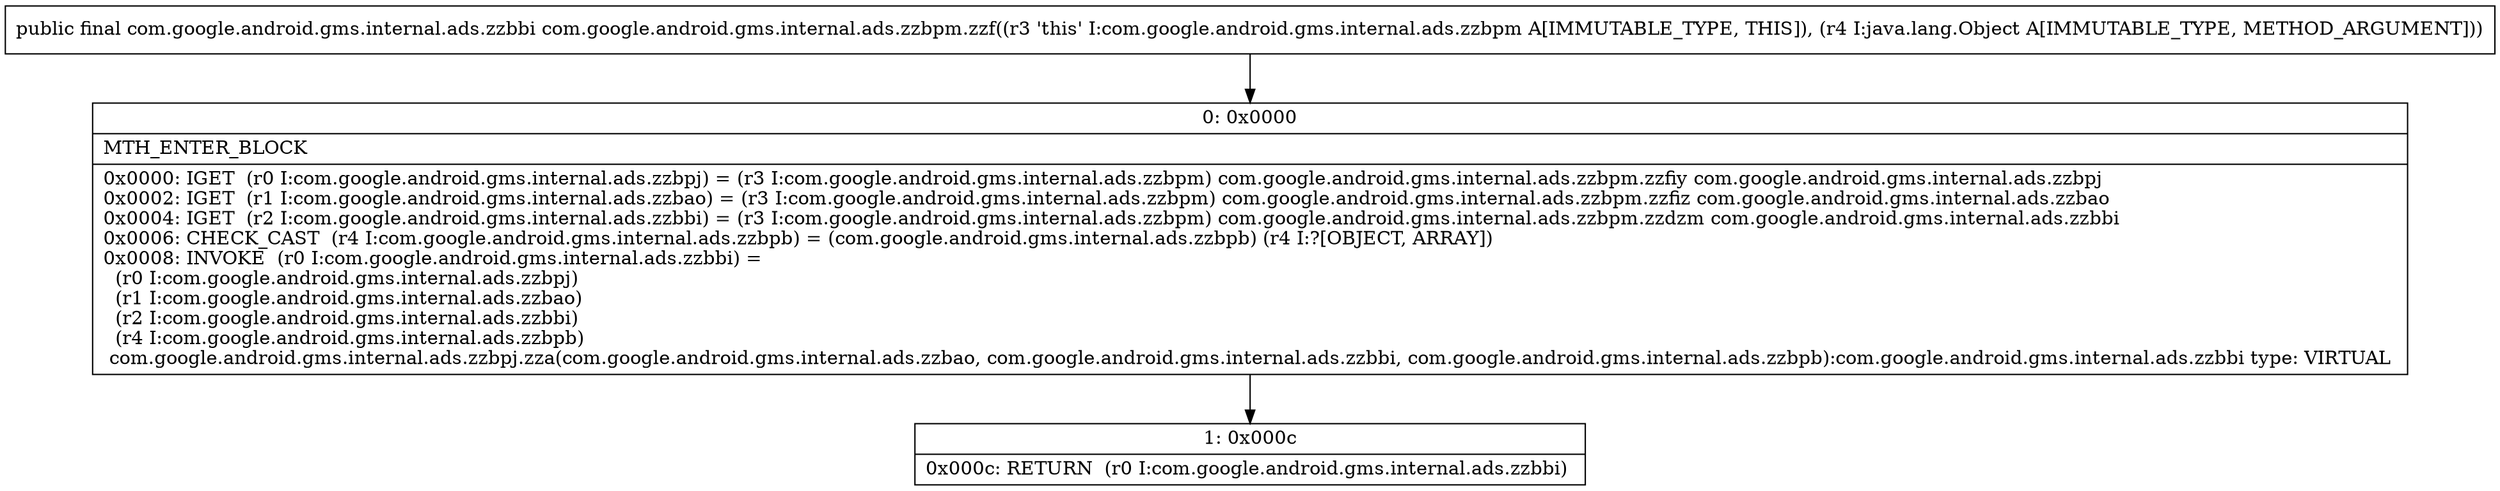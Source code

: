 digraph "CFG forcom.google.android.gms.internal.ads.zzbpm.zzf(Ljava\/lang\/Object;)Lcom\/google\/android\/gms\/internal\/ads\/zzbbi;" {
Node_0 [shape=record,label="{0\:\ 0x0000|MTH_ENTER_BLOCK\l|0x0000: IGET  (r0 I:com.google.android.gms.internal.ads.zzbpj) = (r3 I:com.google.android.gms.internal.ads.zzbpm) com.google.android.gms.internal.ads.zzbpm.zzfiy com.google.android.gms.internal.ads.zzbpj \l0x0002: IGET  (r1 I:com.google.android.gms.internal.ads.zzbao) = (r3 I:com.google.android.gms.internal.ads.zzbpm) com.google.android.gms.internal.ads.zzbpm.zzfiz com.google.android.gms.internal.ads.zzbao \l0x0004: IGET  (r2 I:com.google.android.gms.internal.ads.zzbbi) = (r3 I:com.google.android.gms.internal.ads.zzbpm) com.google.android.gms.internal.ads.zzbpm.zzdzm com.google.android.gms.internal.ads.zzbbi \l0x0006: CHECK_CAST  (r4 I:com.google.android.gms.internal.ads.zzbpb) = (com.google.android.gms.internal.ads.zzbpb) (r4 I:?[OBJECT, ARRAY]) \l0x0008: INVOKE  (r0 I:com.google.android.gms.internal.ads.zzbbi) = \l  (r0 I:com.google.android.gms.internal.ads.zzbpj)\l  (r1 I:com.google.android.gms.internal.ads.zzbao)\l  (r2 I:com.google.android.gms.internal.ads.zzbbi)\l  (r4 I:com.google.android.gms.internal.ads.zzbpb)\l com.google.android.gms.internal.ads.zzbpj.zza(com.google.android.gms.internal.ads.zzbao, com.google.android.gms.internal.ads.zzbbi, com.google.android.gms.internal.ads.zzbpb):com.google.android.gms.internal.ads.zzbbi type: VIRTUAL \l}"];
Node_1 [shape=record,label="{1\:\ 0x000c|0x000c: RETURN  (r0 I:com.google.android.gms.internal.ads.zzbbi) \l}"];
MethodNode[shape=record,label="{public final com.google.android.gms.internal.ads.zzbbi com.google.android.gms.internal.ads.zzbpm.zzf((r3 'this' I:com.google.android.gms.internal.ads.zzbpm A[IMMUTABLE_TYPE, THIS]), (r4 I:java.lang.Object A[IMMUTABLE_TYPE, METHOD_ARGUMENT])) }"];
MethodNode -> Node_0;
Node_0 -> Node_1;
}

